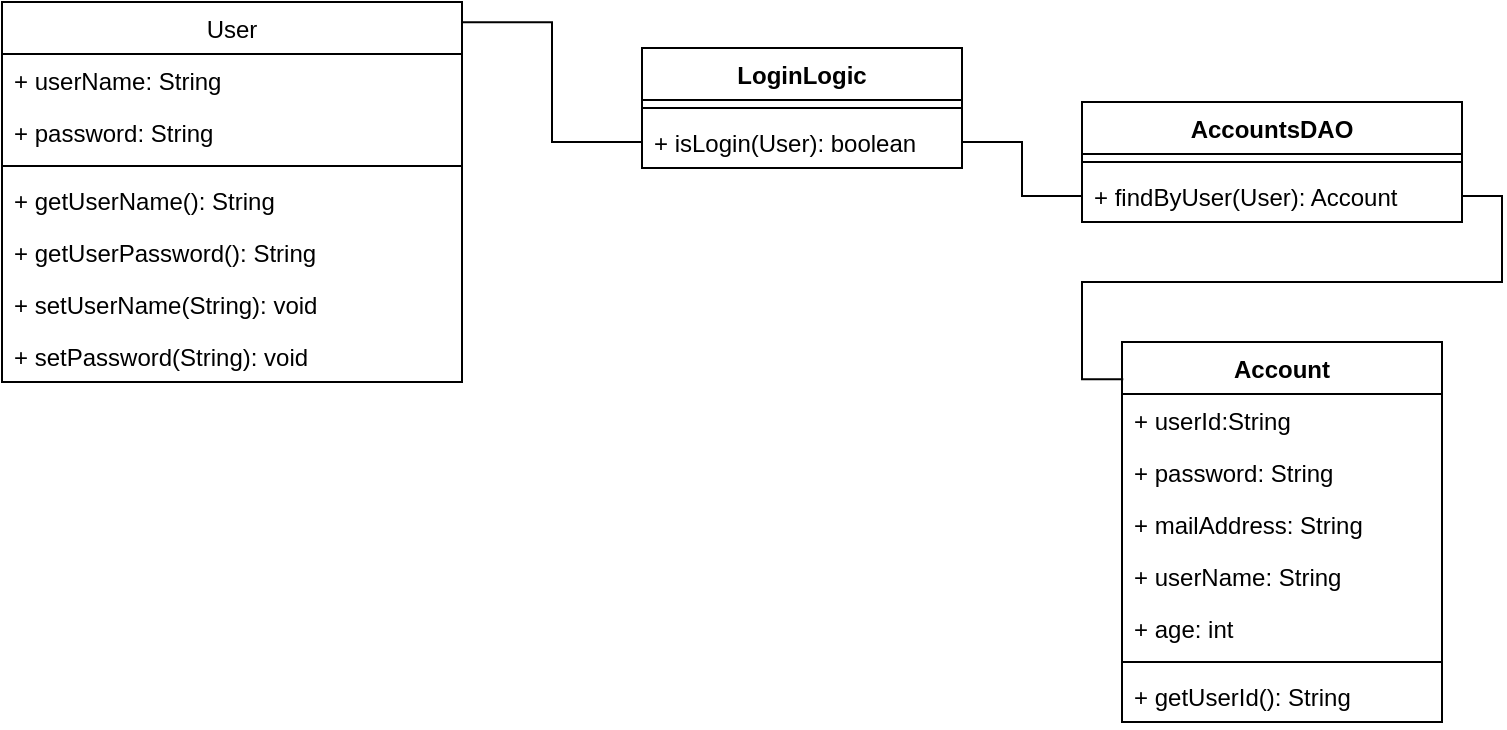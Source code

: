 <mxfile version="24.6.2" type="github">
  <diagram name="ページ1" id="J82WmbOzsomFr6jDAw59">
    <mxGraphModel dx="752" dy="458" grid="1" gridSize="10" guides="1" tooltips="1" connect="1" arrows="1" fold="1" page="1" pageScale="1" pageWidth="827" pageHeight="1169" math="0" shadow="0">
      <root>
        <mxCell id="0" />
        <mxCell id="1" parent="0" />
        <mxCell id="2SzVyAF_JUBZiLxPR9rY-7" value="&lt;span style=&quot;font-weight: 400;&quot;&gt;User&lt;/span&gt;" style="swimlane;fontStyle=1;align=center;verticalAlign=top;childLayout=stackLayout;horizontal=1;startSize=26;horizontalStack=0;resizeParent=1;resizeParentMax=0;resizeLast=0;collapsible=1;marginBottom=0;whiteSpace=wrap;html=1;" vertex="1" parent="1">
          <mxGeometry x="60" y="110" width="230" height="190" as="geometry" />
        </mxCell>
        <mxCell id="2SzVyAF_JUBZiLxPR9rY-8" value="+ userName: String" style="text;strokeColor=none;fillColor=none;align=left;verticalAlign=top;spacingLeft=4;spacingRight=4;overflow=hidden;rotatable=0;points=[[0,0.5],[1,0.5]];portConstraint=eastwest;whiteSpace=wrap;html=1;" vertex="1" parent="2SzVyAF_JUBZiLxPR9rY-7">
          <mxGeometry y="26" width="230" height="26" as="geometry" />
        </mxCell>
        <mxCell id="2SzVyAF_JUBZiLxPR9rY-11" value="+ password: String&amp;nbsp;" style="text;strokeColor=none;fillColor=none;align=left;verticalAlign=top;spacingLeft=4;spacingRight=4;overflow=hidden;rotatable=0;points=[[0,0.5],[1,0.5]];portConstraint=eastwest;whiteSpace=wrap;html=1;" vertex="1" parent="2SzVyAF_JUBZiLxPR9rY-7">
          <mxGeometry y="52" width="230" height="26" as="geometry" />
        </mxCell>
        <mxCell id="2SzVyAF_JUBZiLxPR9rY-9" value="" style="line;strokeWidth=1;fillColor=none;align=left;verticalAlign=middle;spacingTop=-1;spacingLeft=3;spacingRight=3;rotatable=0;labelPosition=right;points=[];portConstraint=eastwest;strokeColor=inherit;" vertex="1" parent="2SzVyAF_JUBZiLxPR9rY-7">
          <mxGeometry y="78" width="230" height="8" as="geometry" />
        </mxCell>
        <mxCell id="2SzVyAF_JUBZiLxPR9rY-10" value="+ getUserName(): String" style="text;strokeColor=none;fillColor=none;align=left;verticalAlign=top;spacingLeft=4;spacingRight=4;overflow=hidden;rotatable=0;points=[[0,0.5],[1,0.5]];portConstraint=eastwest;whiteSpace=wrap;html=1;" vertex="1" parent="2SzVyAF_JUBZiLxPR9rY-7">
          <mxGeometry y="86" width="230" height="26" as="geometry" />
        </mxCell>
        <mxCell id="2SzVyAF_JUBZiLxPR9rY-12" value="+ getUserPassword(): String" style="text;strokeColor=none;fillColor=none;align=left;verticalAlign=top;spacingLeft=4;spacingRight=4;overflow=hidden;rotatable=0;points=[[0,0.5],[1,0.5]];portConstraint=eastwest;whiteSpace=wrap;html=1;" vertex="1" parent="2SzVyAF_JUBZiLxPR9rY-7">
          <mxGeometry y="112" width="230" height="26" as="geometry" />
        </mxCell>
        <mxCell id="2SzVyAF_JUBZiLxPR9rY-14" value="+ setUserName(String): void" style="text;strokeColor=none;fillColor=none;align=left;verticalAlign=top;spacingLeft=4;spacingRight=4;overflow=hidden;rotatable=0;points=[[0,0.5],[1,0.5]];portConstraint=eastwest;whiteSpace=wrap;html=1;" vertex="1" parent="2SzVyAF_JUBZiLxPR9rY-7">
          <mxGeometry y="138" width="230" height="26" as="geometry" />
        </mxCell>
        <mxCell id="2SzVyAF_JUBZiLxPR9rY-13" value="+ setPassword(String): void" style="text;strokeColor=none;fillColor=none;align=left;verticalAlign=top;spacingLeft=4;spacingRight=4;overflow=hidden;rotatable=0;points=[[0,0.5],[1,0.5]];portConstraint=eastwest;whiteSpace=wrap;html=1;" vertex="1" parent="2SzVyAF_JUBZiLxPR9rY-7">
          <mxGeometry y="164" width="230" height="26" as="geometry" />
        </mxCell>
        <mxCell id="2SzVyAF_JUBZiLxPR9rY-15" value="LoginLogic" style="swimlane;fontStyle=1;align=center;verticalAlign=top;childLayout=stackLayout;horizontal=1;startSize=26;horizontalStack=0;resizeParent=1;resizeParentMax=0;resizeLast=0;collapsible=1;marginBottom=0;whiteSpace=wrap;html=1;" vertex="1" parent="1">
          <mxGeometry x="380" y="133" width="160" height="60" as="geometry" />
        </mxCell>
        <mxCell id="2SzVyAF_JUBZiLxPR9rY-17" value="" style="line;strokeWidth=1;fillColor=none;align=left;verticalAlign=middle;spacingTop=-1;spacingLeft=3;spacingRight=3;rotatable=0;labelPosition=right;points=[];portConstraint=eastwest;strokeColor=inherit;" vertex="1" parent="2SzVyAF_JUBZiLxPR9rY-15">
          <mxGeometry y="26" width="160" height="8" as="geometry" />
        </mxCell>
        <mxCell id="2SzVyAF_JUBZiLxPR9rY-18" value="+ isLogin(User): boolean" style="text;strokeColor=none;fillColor=none;align=left;verticalAlign=top;spacingLeft=4;spacingRight=4;overflow=hidden;rotatable=0;points=[[0,0.5],[1,0.5]];portConstraint=eastwest;whiteSpace=wrap;html=1;" vertex="1" parent="2SzVyAF_JUBZiLxPR9rY-15">
          <mxGeometry y="34" width="160" height="26" as="geometry" />
        </mxCell>
        <mxCell id="2SzVyAF_JUBZiLxPR9rY-21" style="edgeStyle=orthogonalEdgeStyle;rounded=0;orthogonalLoop=1;jettySize=auto;html=1;exitX=0;exitY=0.5;exitDx=0;exitDy=0;entryX=1;entryY=0.053;entryDx=0;entryDy=0;entryPerimeter=0;strokeColor=default;endArrow=none;endFill=0;" edge="1" parent="1" source="2SzVyAF_JUBZiLxPR9rY-18" target="2SzVyAF_JUBZiLxPR9rY-7">
          <mxGeometry relative="1" as="geometry" />
        </mxCell>
        <mxCell id="2SzVyAF_JUBZiLxPR9rY-22" value="AccountsDAO" style="swimlane;fontStyle=1;align=center;verticalAlign=top;childLayout=stackLayout;horizontal=1;startSize=26;horizontalStack=0;resizeParent=1;resizeParentMax=0;resizeLast=0;collapsible=1;marginBottom=0;whiteSpace=wrap;html=1;" vertex="1" parent="1">
          <mxGeometry x="600" y="160" width="190" height="60" as="geometry" />
        </mxCell>
        <mxCell id="2SzVyAF_JUBZiLxPR9rY-24" value="" style="line;strokeWidth=1;fillColor=none;align=left;verticalAlign=middle;spacingTop=-1;spacingLeft=3;spacingRight=3;rotatable=0;labelPosition=right;points=[];portConstraint=eastwest;strokeColor=inherit;" vertex="1" parent="2SzVyAF_JUBZiLxPR9rY-22">
          <mxGeometry y="26" width="190" height="8" as="geometry" />
        </mxCell>
        <mxCell id="2SzVyAF_JUBZiLxPR9rY-25" value="+ findByUser(User): Account" style="text;strokeColor=none;fillColor=none;align=left;verticalAlign=top;spacingLeft=4;spacingRight=4;overflow=hidden;rotatable=0;points=[[0,0.5],[1,0.5]];portConstraint=eastwest;whiteSpace=wrap;html=1;" vertex="1" parent="2SzVyAF_JUBZiLxPR9rY-22">
          <mxGeometry y="34" width="190" height="26" as="geometry" />
        </mxCell>
        <mxCell id="2SzVyAF_JUBZiLxPR9rY-36" value="Account" style="swimlane;fontStyle=1;align=center;verticalAlign=top;childLayout=stackLayout;horizontal=1;startSize=26;horizontalStack=0;resizeParent=1;resizeParentMax=0;resizeLast=0;collapsible=1;marginBottom=0;whiteSpace=wrap;html=1;" vertex="1" parent="1">
          <mxGeometry x="620" y="280" width="160" height="190" as="geometry" />
        </mxCell>
        <mxCell id="2SzVyAF_JUBZiLxPR9rY-37" value="+ userId:String&amp;nbsp;" style="text;strokeColor=none;fillColor=none;align=left;verticalAlign=top;spacingLeft=4;spacingRight=4;overflow=hidden;rotatable=0;points=[[0,0.5],[1,0.5]];portConstraint=eastwest;whiteSpace=wrap;html=1;" vertex="1" parent="2SzVyAF_JUBZiLxPR9rY-36">
          <mxGeometry y="26" width="160" height="26" as="geometry" />
        </mxCell>
        <mxCell id="2SzVyAF_JUBZiLxPR9rY-43" value="+ password: String" style="text;strokeColor=none;fillColor=none;align=left;verticalAlign=top;spacingLeft=4;spacingRight=4;overflow=hidden;rotatable=0;points=[[0,0.5],[1,0.5]];portConstraint=eastwest;whiteSpace=wrap;html=1;" vertex="1" parent="2SzVyAF_JUBZiLxPR9rY-36">
          <mxGeometry y="52" width="160" height="26" as="geometry" />
        </mxCell>
        <mxCell id="2SzVyAF_JUBZiLxPR9rY-42" value="+ mailAddress: String" style="text;strokeColor=none;fillColor=none;align=left;verticalAlign=top;spacingLeft=4;spacingRight=4;overflow=hidden;rotatable=0;points=[[0,0.5],[1,0.5]];portConstraint=eastwest;whiteSpace=wrap;html=1;" vertex="1" parent="2SzVyAF_JUBZiLxPR9rY-36">
          <mxGeometry y="78" width="160" height="26" as="geometry" />
        </mxCell>
        <mxCell id="2SzVyAF_JUBZiLxPR9rY-41" value="+ userName: String" style="text;strokeColor=none;fillColor=none;align=left;verticalAlign=top;spacingLeft=4;spacingRight=4;overflow=hidden;rotatable=0;points=[[0,0.5],[1,0.5]];portConstraint=eastwest;whiteSpace=wrap;html=1;" vertex="1" parent="2SzVyAF_JUBZiLxPR9rY-36">
          <mxGeometry y="104" width="160" height="26" as="geometry" />
        </mxCell>
        <mxCell id="2SzVyAF_JUBZiLxPR9rY-40" value="+ age: int" style="text;strokeColor=none;fillColor=none;align=left;verticalAlign=top;spacingLeft=4;spacingRight=4;overflow=hidden;rotatable=0;points=[[0,0.5],[1,0.5]];portConstraint=eastwest;whiteSpace=wrap;html=1;" vertex="1" parent="2SzVyAF_JUBZiLxPR9rY-36">
          <mxGeometry y="130" width="160" height="26" as="geometry" />
        </mxCell>
        <mxCell id="2SzVyAF_JUBZiLxPR9rY-38" value="" style="line;strokeWidth=1;fillColor=none;align=left;verticalAlign=middle;spacingTop=-1;spacingLeft=3;spacingRight=3;rotatable=0;labelPosition=right;points=[];portConstraint=eastwest;strokeColor=inherit;" vertex="1" parent="2SzVyAF_JUBZiLxPR9rY-36">
          <mxGeometry y="156" width="160" height="8" as="geometry" />
        </mxCell>
        <mxCell id="2SzVyAF_JUBZiLxPR9rY-39" value="+ getUserId(): String" style="text;strokeColor=none;fillColor=none;align=left;verticalAlign=top;spacingLeft=4;spacingRight=4;overflow=hidden;rotatable=0;points=[[0,0.5],[1,0.5]];portConstraint=eastwest;whiteSpace=wrap;html=1;" vertex="1" parent="2SzVyAF_JUBZiLxPR9rY-36">
          <mxGeometry y="164" width="160" height="26" as="geometry" />
        </mxCell>
        <mxCell id="2SzVyAF_JUBZiLxPR9rY-44" value="" style="edgeStyle=orthogonalEdgeStyle;rounded=0;orthogonalLoop=1;jettySize=auto;html=1;endArrow=none;endFill=0;" edge="1" parent="1" source="2SzVyAF_JUBZiLxPR9rY-18" target="2SzVyAF_JUBZiLxPR9rY-25">
          <mxGeometry relative="1" as="geometry" />
        </mxCell>
        <mxCell id="2SzVyAF_JUBZiLxPR9rY-47" style="edgeStyle=orthogonalEdgeStyle;rounded=0;orthogonalLoop=1;jettySize=auto;html=1;exitX=1;exitY=0.5;exitDx=0;exitDy=0;entryX=0.004;entryY=0.098;entryDx=0;entryDy=0;entryPerimeter=0;endArrow=none;endFill=0;" edge="1" parent="1" source="2SzVyAF_JUBZiLxPR9rY-25" target="2SzVyAF_JUBZiLxPR9rY-36">
          <mxGeometry relative="1" as="geometry" />
        </mxCell>
      </root>
    </mxGraphModel>
  </diagram>
</mxfile>
